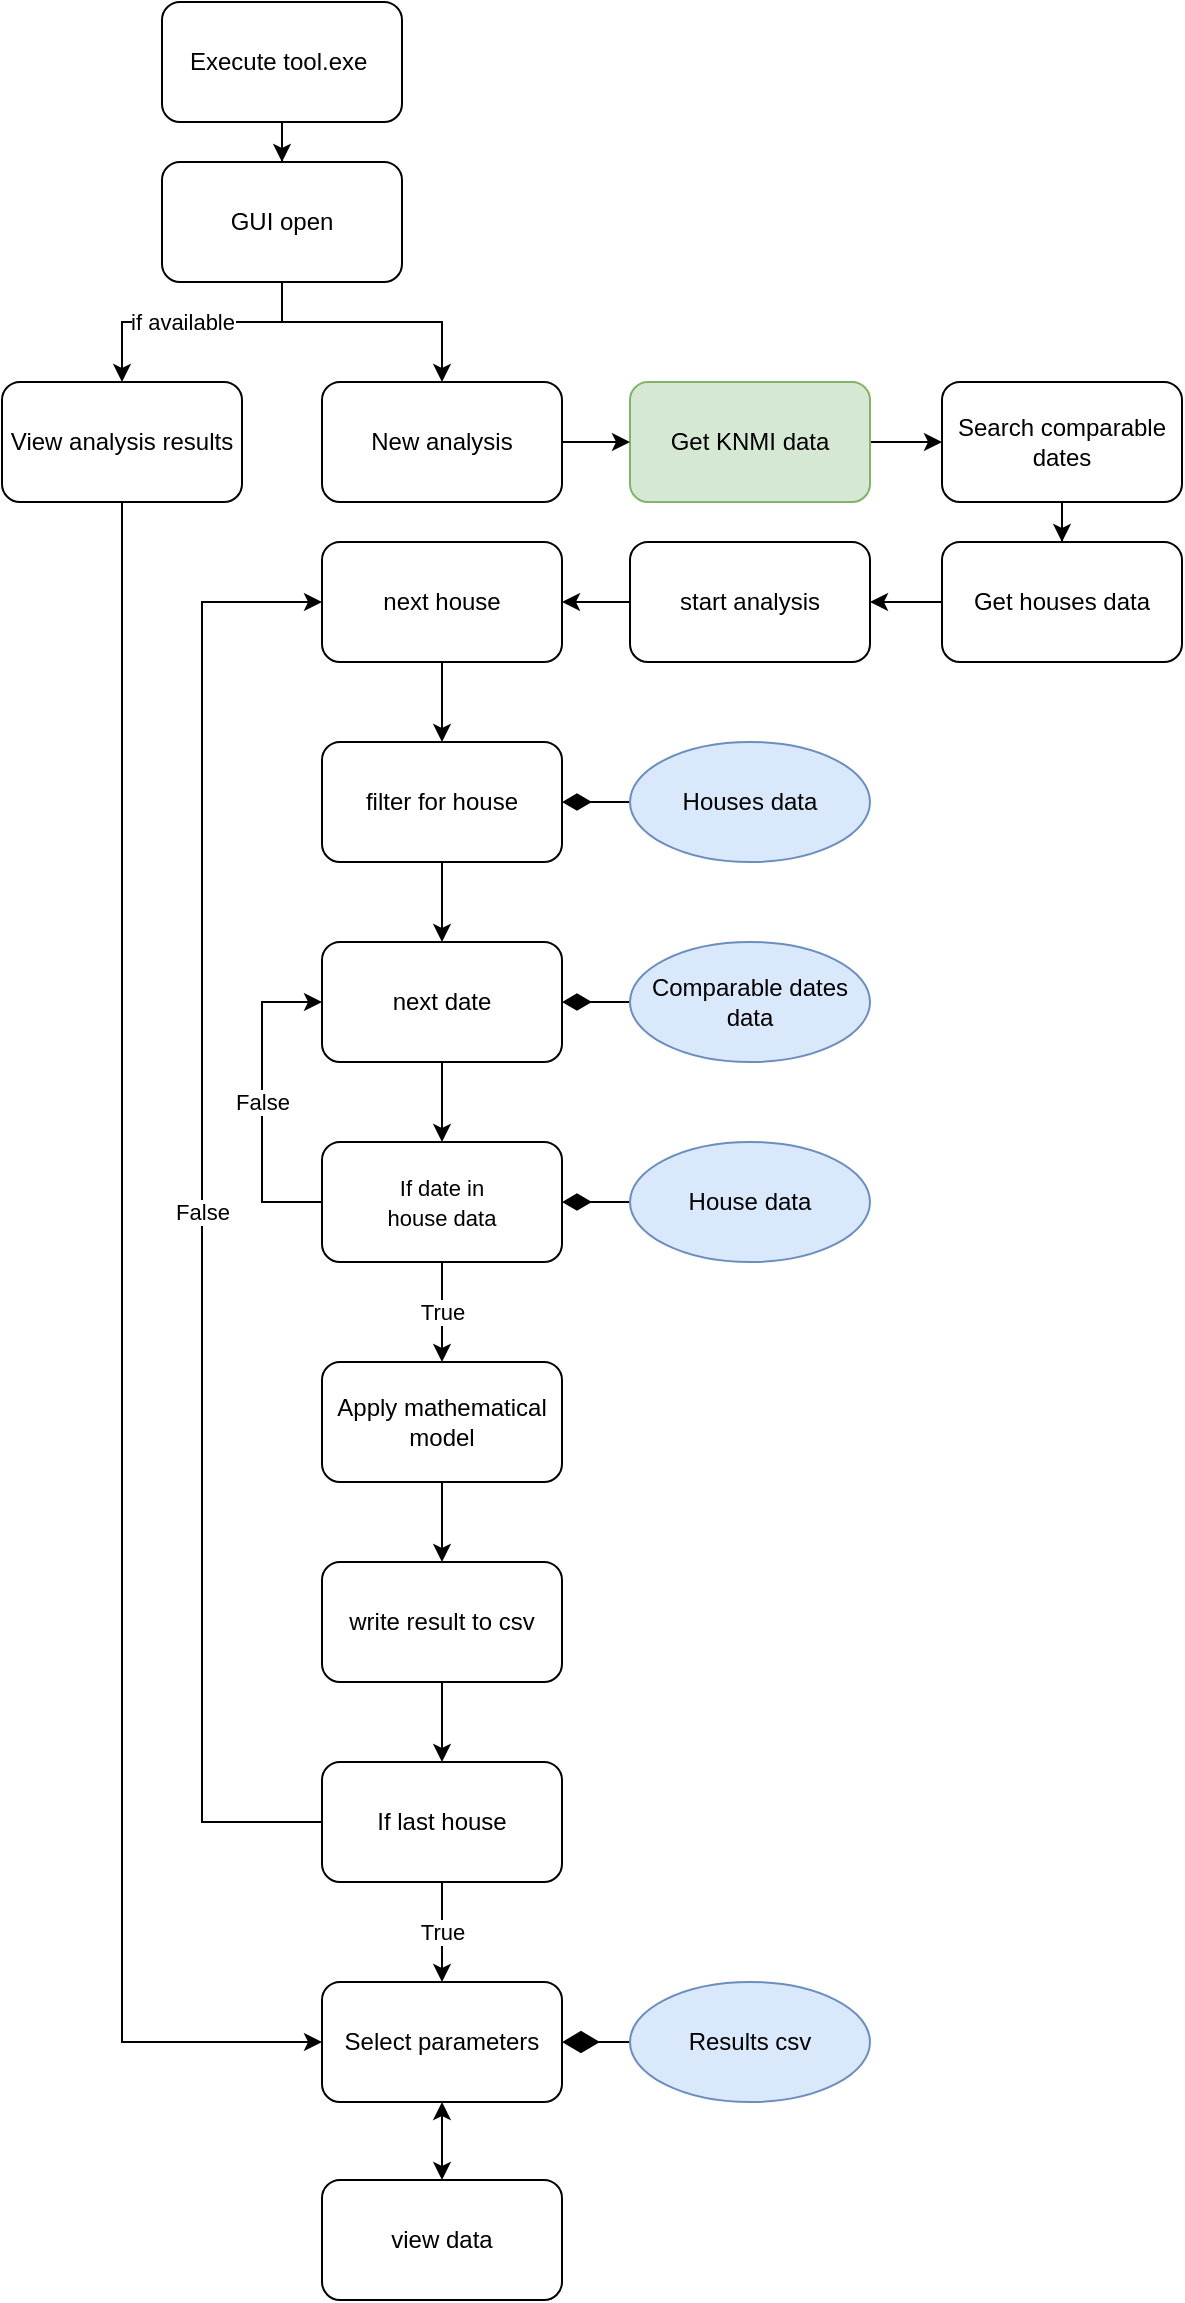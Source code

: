 <mxfile version="13.8.1" type="github">
  <diagram id="GE7l6IvWK7KUjmLiYkjb" name="Page-1">
    <mxGraphModel dx="1422" dy="762" grid="1" gridSize="10" guides="1" tooltips="1" connect="1" arrows="1" fold="1" page="1" pageScale="1" pageWidth="827" pageHeight="1169" math="0" shadow="0">
      <root>
        <mxCell id="0" />
        <mxCell id="1" parent="0" />
        <mxCell id="fKveHJgTzVFRnEBxEZMC-4" value="" style="edgeStyle=orthogonalEdgeStyle;rounded=0;orthogonalLoop=1;jettySize=auto;html=1;" parent="1" source="fKveHJgTzVFRnEBxEZMC-2" target="fKveHJgTzVFRnEBxEZMC-3" edge="1">
          <mxGeometry relative="1" as="geometry" />
        </mxCell>
        <mxCell id="fKveHJgTzVFRnEBxEZMC-2" value="Execute tool.exe&amp;nbsp;" style="rounded=1;whiteSpace=wrap;html=1;" parent="1" vertex="1">
          <mxGeometry x="120" y="10" width="120" height="60" as="geometry" />
        </mxCell>
        <mxCell id="fKveHJgTzVFRnEBxEZMC-34" value="" style="edgeStyle=orthogonalEdgeStyle;rounded=0;orthogonalLoop=1;jettySize=auto;html=1;" parent="1" source="fKveHJgTzVFRnEBxEZMC-3" target="fKveHJgTzVFRnEBxEZMC-27" edge="1">
          <mxGeometry relative="1" as="geometry">
            <Array as="points">
              <mxPoint x="180" y="170" />
              <mxPoint x="260" y="170" />
            </Array>
          </mxGeometry>
        </mxCell>
        <mxCell id="fKveHJgTzVFRnEBxEZMC-35" value="if available" style="edgeStyle=orthogonalEdgeStyle;rounded=0;orthogonalLoop=1;jettySize=auto;html=1;" parent="1" source="fKveHJgTzVFRnEBxEZMC-3" target="fKveHJgTzVFRnEBxEZMC-26" edge="1">
          <mxGeometry x="0.077" relative="1" as="geometry">
            <Array as="points">
              <mxPoint x="180" y="170" />
              <mxPoint x="100" y="170" />
            </Array>
            <mxPoint as="offset" />
          </mxGeometry>
        </mxCell>
        <mxCell id="fKveHJgTzVFRnEBxEZMC-3" value="GUI open" style="whiteSpace=wrap;html=1;rounded=1;" parent="1" vertex="1">
          <mxGeometry x="120" y="90" width="120" height="60" as="geometry" />
        </mxCell>
        <mxCell id="fKveHJgTzVFRnEBxEZMC-81" value="" style="edgeStyle=orthogonalEdgeStyle;rounded=0;orthogonalLoop=1;jettySize=auto;html=1;startArrow=none;startFill=0;startSize=0;endArrow=classic;endFill=1;endSize=6;targetPerimeterSpacing=0;exitX=0.5;exitY=1;exitDx=0;exitDy=0;" parent="1" source="fKveHJgTzVFRnEBxEZMC-12" target="fKveHJgTzVFRnEBxEZMC-14" edge="1">
          <mxGeometry relative="1" as="geometry">
            <Array as="points">
              <mxPoint x="570" y="310" />
            </Array>
          </mxGeometry>
        </mxCell>
        <mxCell id="fKveHJgTzVFRnEBxEZMC-112" value="" style="edgeStyle=orthogonalEdgeStyle;rounded=0;orthogonalLoop=1;jettySize=auto;html=1;startArrow=none;startFill=0;startSize=0;endArrow=classic;endFill=1;endSize=6;targetPerimeterSpacing=0;" parent="1" source="fKveHJgTzVFRnEBxEZMC-10" target="fKveHJgTzVFRnEBxEZMC-111" edge="1">
          <mxGeometry relative="1" as="geometry" />
        </mxCell>
        <mxCell id="fKveHJgTzVFRnEBxEZMC-10" value="Get KNMI data" style="whiteSpace=wrap;html=1;rounded=1;fillColor=#d5e8d4;strokeColor=#82b366;" parent="1" vertex="1">
          <mxGeometry x="354" y="200" width="120" height="60" as="geometry" />
        </mxCell>
        <mxCell id="fKveHJgTzVFRnEBxEZMC-95" value="" style="edgeStyle=orthogonalEdgeStyle;rounded=0;orthogonalLoop=1;jettySize=auto;html=1;startArrow=none;startFill=0;startSize=0;endArrow=classic;endFill=1;endSize=6;targetPerimeterSpacing=0;" parent="1" source="fKveHJgTzVFRnEBxEZMC-14" target="fKveHJgTzVFRnEBxEZMC-94" edge="1">
          <mxGeometry relative="1" as="geometry" />
        </mxCell>
        <mxCell id="fKveHJgTzVFRnEBxEZMC-14" value="start analysis" style="whiteSpace=wrap;html=1;rounded=1;" parent="1" vertex="1">
          <mxGeometry x="354" y="280" width="120" height="60" as="geometry" />
        </mxCell>
        <mxCell id="fKveHJgTzVFRnEBxEZMC-60" style="edgeStyle=orthogonalEdgeStyle;rounded=0;orthogonalLoop=1;jettySize=auto;html=1;entryX=0;entryY=0.5;entryDx=0;entryDy=0;" parent="1" source="fKveHJgTzVFRnEBxEZMC-26" target="fKveHJgTzVFRnEBxEZMC-58" edge="1">
          <mxGeometry relative="1" as="geometry">
            <Array as="points">
              <mxPoint x="100" y="1030" />
            </Array>
          </mxGeometry>
        </mxCell>
        <mxCell id="fKveHJgTzVFRnEBxEZMC-26" value="View analysis results" style="rounded=1;whiteSpace=wrap;html=1;" parent="1" vertex="1">
          <mxGeometry x="40" y="200" width="120" height="60" as="geometry" />
        </mxCell>
        <mxCell id="fKveHJgTzVFRnEBxEZMC-88" style="edgeStyle=orthogonalEdgeStyle;rounded=0;orthogonalLoop=1;jettySize=auto;html=1;exitX=1;exitY=0.5;exitDx=0;exitDy=0;entryX=0;entryY=0.5;entryDx=0;entryDy=0;startArrow=none;startFill=0;startSize=0;endArrow=classic;endFill=1;endSize=6;targetPerimeterSpacing=0;" parent="1" source="fKveHJgTzVFRnEBxEZMC-27" target="fKveHJgTzVFRnEBxEZMC-10" edge="1">
          <mxGeometry relative="1" as="geometry" />
        </mxCell>
        <mxCell id="fKveHJgTzVFRnEBxEZMC-27" value="New analysis" style="rounded=1;whiteSpace=wrap;html=1;" parent="1" vertex="1">
          <mxGeometry x="200" y="200" width="120" height="60" as="geometry" />
        </mxCell>
        <mxCell id="fKveHJgTzVFRnEBxEZMC-129" value="" style="edgeStyle=orthogonalEdgeStyle;rounded=0;orthogonalLoop=1;jettySize=auto;html=1;startArrow=none;startFill=0;startSize=0;endArrow=classic;endFill=1;endSize=6;targetPerimeterSpacing=0;" parent="1" source="fKveHJgTzVFRnEBxEZMC-54" edge="1">
          <mxGeometry relative="1" as="geometry">
            <mxPoint x="260" y="890" as="targetPoint" />
          </mxGeometry>
        </mxCell>
        <mxCell id="fKveHJgTzVFRnEBxEZMC-54" value="write result to csv" style="whiteSpace=wrap;html=1;rounded=1;" parent="1" vertex="1">
          <mxGeometry x="200" y="790" width="120" height="60" as="geometry" />
        </mxCell>
        <mxCell id="fKveHJgTzVFRnEBxEZMC-69" value="" style="edgeStyle=orthogonalEdgeStyle;rounded=0;orthogonalLoop=1;jettySize=auto;html=1;startArrow=classic;startFill=1;" parent="1" source="fKveHJgTzVFRnEBxEZMC-58" target="fKveHJgTzVFRnEBxEZMC-68" edge="1">
          <mxGeometry relative="1" as="geometry" />
        </mxCell>
        <mxCell id="fKveHJgTzVFRnEBxEZMC-58" value="Select parameters" style="whiteSpace=wrap;html=1;rounded=1;" parent="1" vertex="1">
          <mxGeometry x="200" y="1000" width="120" height="60" as="geometry" />
        </mxCell>
        <mxCell id="fKveHJgTzVFRnEBxEZMC-75" value="" style="edgeStyle=orthogonalEdgeStyle;rounded=0;orthogonalLoop=1;jettySize=auto;html=1;startArrow=none;startFill=0;endArrow=diamondThin;endFill=1;endSize=16;startSize=0;targetPerimeterSpacing=0;exitX=0;exitY=0.5;exitDx=0;exitDy=0;" parent="1" source="fKveHJgTzVFRnEBxEZMC-134" target="fKveHJgTzVFRnEBxEZMC-58" edge="1">
          <mxGeometry relative="1" as="geometry">
            <mxPoint x="354" y="1040" as="sourcePoint" />
          </mxGeometry>
        </mxCell>
        <mxCell id="fKveHJgTzVFRnEBxEZMC-68" value="view data" style="whiteSpace=wrap;html=1;rounded=1;" parent="1" vertex="1">
          <mxGeometry x="200" y="1099" width="120" height="60" as="geometry" />
        </mxCell>
        <mxCell id="fKveHJgTzVFRnEBxEZMC-12" value="Get houses data" style="whiteSpace=wrap;html=1;rounded=1;" parent="1" vertex="1">
          <mxGeometry x="510" y="280" width="120" height="60" as="geometry" />
        </mxCell>
        <mxCell id="fKveHJgTzVFRnEBxEZMC-102" value="" style="edgeStyle=orthogonalEdgeStyle;rounded=0;orthogonalLoop=1;jettySize=auto;html=1;startArrow=none;startFill=0;startSize=0;endArrow=classic;endFill=1;endSize=6;targetPerimeterSpacing=0;" parent="1" source="fKveHJgTzVFRnEBxEZMC-94" target="fKveHJgTzVFRnEBxEZMC-101" edge="1">
          <mxGeometry relative="1" as="geometry" />
        </mxCell>
        <mxCell id="fKveHJgTzVFRnEBxEZMC-94" value="next house" style="whiteSpace=wrap;html=1;rounded=1;" parent="1" vertex="1">
          <mxGeometry x="200" y="280" width="120" height="60" as="geometry" />
        </mxCell>
        <mxCell id="fKveHJgTzVFRnEBxEZMC-117" value="" style="edgeStyle=orthogonalEdgeStyle;rounded=0;orthogonalLoop=1;jettySize=auto;html=1;startArrow=none;startFill=0;startSize=0;endArrow=classic;endFill=1;endSize=6;targetPerimeterSpacing=0;" parent="1" source="fKveHJgTzVFRnEBxEZMC-96" target="fKveHJgTzVFRnEBxEZMC-116" edge="1">
          <mxGeometry relative="1" as="geometry" />
        </mxCell>
        <mxCell id="fKveHJgTzVFRnEBxEZMC-96" value="next date" style="rounded=1;whiteSpace=wrap;html=1;" parent="1" vertex="1">
          <mxGeometry x="200" y="480" width="120" height="60" as="geometry" />
        </mxCell>
        <mxCell id="fKveHJgTzVFRnEBxEZMC-100" style="edgeStyle=orthogonalEdgeStyle;rounded=0;orthogonalLoop=1;jettySize=auto;html=1;startArrow=none;startFill=0;startSize=0;endArrow=diamondThin;endFill=1;endSize=12;targetPerimeterSpacing=0;entryX=1;entryY=0.5;entryDx=0;entryDy=0;" parent="1" source="fKveHJgTzVFRnEBxEZMC-97" target="fKveHJgTzVFRnEBxEZMC-96" edge="1">
          <mxGeometry relative="1" as="geometry">
            <mxPoint x="330" y="510" as="targetPoint" />
          </mxGeometry>
        </mxCell>
        <mxCell id="fKveHJgTzVFRnEBxEZMC-97" value="Comparable dates data" style="ellipse;whiteSpace=wrap;html=1;fillColor=#dae8fc;strokeColor=#6c8ebf;" parent="1" vertex="1">
          <mxGeometry x="354" y="480" width="120" height="60" as="geometry" />
        </mxCell>
        <mxCell id="fKveHJgTzVFRnEBxEZMC-122" value="" style="edgeStyle=orthogonalEdgeStyle;rounded=0;orthogonalLoop=1;jettySize=auto;html=1;startArrow=none;startFill=0;startSize=0;endArrow=classic;endFill=1;endSize=6;targetPerimeterSpacing=0;" parent="1" source="fKveHJgTzVFRnEBxEZMC-101" target="fKveHJgTzVFRnEBxEZMC-96" edge="1">
          <mxGeometry relative="1" as="geometry" />
        </mxCell>
        <mxCell id="fKveHJgTzVFRnEBxEZMC-101" value="filter for house" style="rounded=1;whiteSpace=wrap;html=1;" parent="1" vertex="1">
          <mxGeometry x="200" y="380" width="120" height="60" as="geometry" />
        </mxCell>
        <mxCell id="fKveHJgTzVFRnEBxEZMC-104" style="edgeStyle=orthogonalEdgeStyle;rounded=0;orthogonalLoop=1;jettySize=auto;html=1;entryX=1;entryY=0.5;entryDx=0;entryDy=0;startArrow=none;startFill=0;startSize=0;endArrow=diamondThin;endFill=1;endSize=12;targetPerimeterSpacing=0;" parent="1" source="fKveHJgTzVFRnEBxEZMC-103" target="fKveHJgTzVFRnEBxEZMC-101" edge="1">
          <mxGeometry relative="1" as="geometry" />
        </mxCell>
        <mxCell id="fKveHJgTzVFRnEBxEZMC-103" value="Houses data" style="ellipse;whiteSpace=wrap;html=1;fillColor=#dae8fc;strokeColor=#6c8ebf;resizeWidth=0;resizeHeight=0;" parent="1" vertex="1">
          <mxGeometry x="354" y="380" width="120" height="60" as="geometry" />
        </mxCell>
        <mxCell id="fKveHJgTzVFRnEBxEZMC-113" value="" style="edgeStyle=orthogonalEdgeStyle;rounded=0;orthogonalLoop=1;jettySize=auto;html=1;startArrow=none;startFill=0;startSize=0;endArrow=classic;endFill=1;endSize=6;targetPerimeterSpacing=0;" parent="1" source="fKveHJgTzVFRnEBxEZMC-111" target="fKveHJgTzVFRnEBxEZMC-12" edge="1">
          <mxGeometry relative="1" as="geometry" />
        </mxCell>
        <mxCell id="fKveHJgTzVFRnEBxEZMC-111" value="Search comparable dates" style="rounded=1;whiteSpace=wrap;html=1;" parent="1" vertex="1">
          <mxGeometry x="510" y="200" width="120" height="60" as="geometry" />
        </mxCell>
        <mxCell id="fKveHJgTzVFRnEBxEZMC-120" value="False" style="edgeStyle=orthogonalEdgeStyle;rounded=0;orthogonalLoop=1;jettySize=auto;html=1;entryX=0;entryY=0.5;entryDx=0;entryDy=0;startArrow=none;startFill=0;startSize=0;endArrow=classic;endFill=1;endSize=6;targetPerimeterSpacing=0;exitX=0;exitY=0.5;exitDx=0;exitDy=0;" parent="1" source="fKveHJgTzVFRnEBxEZMC-116" target="fKveHJgTzVFRnEBxEZMC-96" edge="1">
          <mxGeometry relative="1" as="geometry">
            <mxPoint x="260" y="650" as="sourcePoint" />
            <Array as="points">
              <mxPoint x="170" y="610" />
              <mxPoint x="170" y="510" />
            </Array>
            <mxPoint as="offset" />
          </mxGeometry>
        </mxCell>
        <mxCell id="fKveHJgTzVFRnEBxEZMC-127" value="True" style="edgeStyle=orthogonalEdgeStyle;rounded=0;orthogonalLoop=1;jettySize=auto;html=1;startArrow=none;startFill=0;startSize=0;endArrow=classic;endFill=1;endSize=6;targetPerimeterSpacing=0;" parent="1" source="fKveHJgTzVFRnEBxEZMC-116" target="fKveHJgTzVFRnEBxEZMC-123" edge="1">
          <mxGeometry relative="1" as="geometry" />
        </mxCell>
        <mxCell id="fKveHJgTzVFRnEBxEZMC-116" value="&lt;span style=&quot;font-size: 11px ; background-color: rgb(255 , 255 , 255)&quot;&gt;If date in&lt;/span&gt;&lt;br style=&quot;font-size: 11px&quot;&gt;&lt;span style=&quot;font-size: 11px ; background-color: rgb(255 , 255 , 255)&quot;&gt;house data&lt;/span&gt;" style="whiteSpace=wrap;html=1;rounded=1;" parent="1" vertex="1">
          <mxGeometry x="200" y="580" width="120" height="60" as="geometry" />
        </mxCell>
        <mxCell id="fKveHJgTzVFRnEBxEZMC-119" value="" style="edgeStyle=orthogonalEdgeStyle;rounded=0;orthogonalLoop=1;jettySize=auto;html=1;startArrow=none;startFill=0;startSize=0;endArrow=diamondThin;endFill=1;endSize=12;targetPerimeterSpacing=0;" parent="1" source="fKveHJgTzVFRnEBxEZMC-118" target="fKveHJgTzVFRnEBxEZMC-116" edge="1">
          <mxGeometry relative="1" as="geometry" />
        </mxCell>
        <mxCell id="fKveHJgTzVFRnEBxEZMC-118" value="House data" style="ellipse;whiteSpace=wrap;html=1;fillColor=#dae8fc;strokeColor=#6c8ebf;resizeWidth=0;resizeHeight=0;" parent="1" vertex="1">
          <mxGeometry x="354" y="580" width="120" height="60" as="geometry" />
        </mxCell>
        <mxCell id="fKveHJgTzVFRnEBxEZMC-126" value="" style="edgeStyle=orthogonalEdgeStyle;rounded=0;orthogonalLoop=1;jettySize=auto;html=1;startArrow=none;startFill=0;startSize=0;endArrow=classic;endFill=1;endSize=6;targetPerimeterSpacing=0;" parent="1" source="fKveHJgTzVFRnEBxEZMC-123" target="fKveHJgTzVFRnEBxEZMC-54" edge="1">
          <mxGeometry relative="1" as="geometry" />
        </mxCell>
        <mxCell id="fKveHJgTzVFRnEBxEZMC-123" value="Apply mathematical model" style="whiteSpace=wrap;html=1;rounded=1;" parent="1" vertex="1">
          <mxGeometry x="200" y="690" width="120" height="60" as="geometry" />
        </mxCell>
        <mxCell id="fKveHJgTzVFRnEBxEZMC-131" value="True" style="edgeStyle=orthogonalEdgeStyle;rounded=0;orthogonalLoop=1;jettySize=auto;html=1;entryX=0.5;entryY=0;entryDx=0;entryDy=0;startArrow=none;startFill=0;startSize=0;endArrow=classic;endFill=1;endSize=6;targetPerimeterSpacing=0;" parent="1" source="fKveHJgTzVFRnEBxEZMC-128" target="fKveHJgTzVFRnEBxEZMC-58" edge="1">
          <mxGeometry relative="1" as="geometry" />
        </mxCell>
        <mxCell id="fKveHJgTzVFRnEBxEZMC-132" value="False" style="edgeStyle=orthogonalEdgeStyle;rounded=0;orthogonalLoop=1;jettySize=auto;html=1;exitX=0;exitY=0.5;exitDx=0;exitDy=0;entryX=0;entryY=0.5;entryDx=0;entryDy=0;startArrow=none;startFill=0;startSize=0;endArrow=classic;endFill=1;endSize=6;targetPerimeterSpacing=0;" parent="1" source="fKveHJgTzVFRnEBxEZMC-128" target="fKveHJgTzVFRnEBxEZMC-94" edge="1">
          <mxGeometry relative="1" as="geometry">
            <Array as="points">
              <mxPoint x="140" y="920" />
              <mxPoint x="140" y="310" />
            </Array>
          </mxGeometry>
        </mxCell>
        <mxCell id="fKveHJgTzVFRnEBxEZMC-128" value="If last house" style="whiteSpace=wrap;html=1;rounded=1;" parent="1" vertex="1">
          <mxGeometry x="200" y="890" width="120" height="60" as="geometry" />
        </mxCell>
        <mxCell id="fKveHJgTzVFRnEBxEZMC-134" value="Results csv" style="ellipse;whiteSpace=wrap;html=1;fillColor=#dae8fc;strokeColor=#6c8ebf;resizeWidth=0;resizeHeight=0;" parent="1" vertex="1">
          <mxGeometry x="354" y="1000" width="120" height="60" as="geometry" />
        </mxCell>
      </root>
    </mxGraphModel>
  </diagram>
</mxfile>
